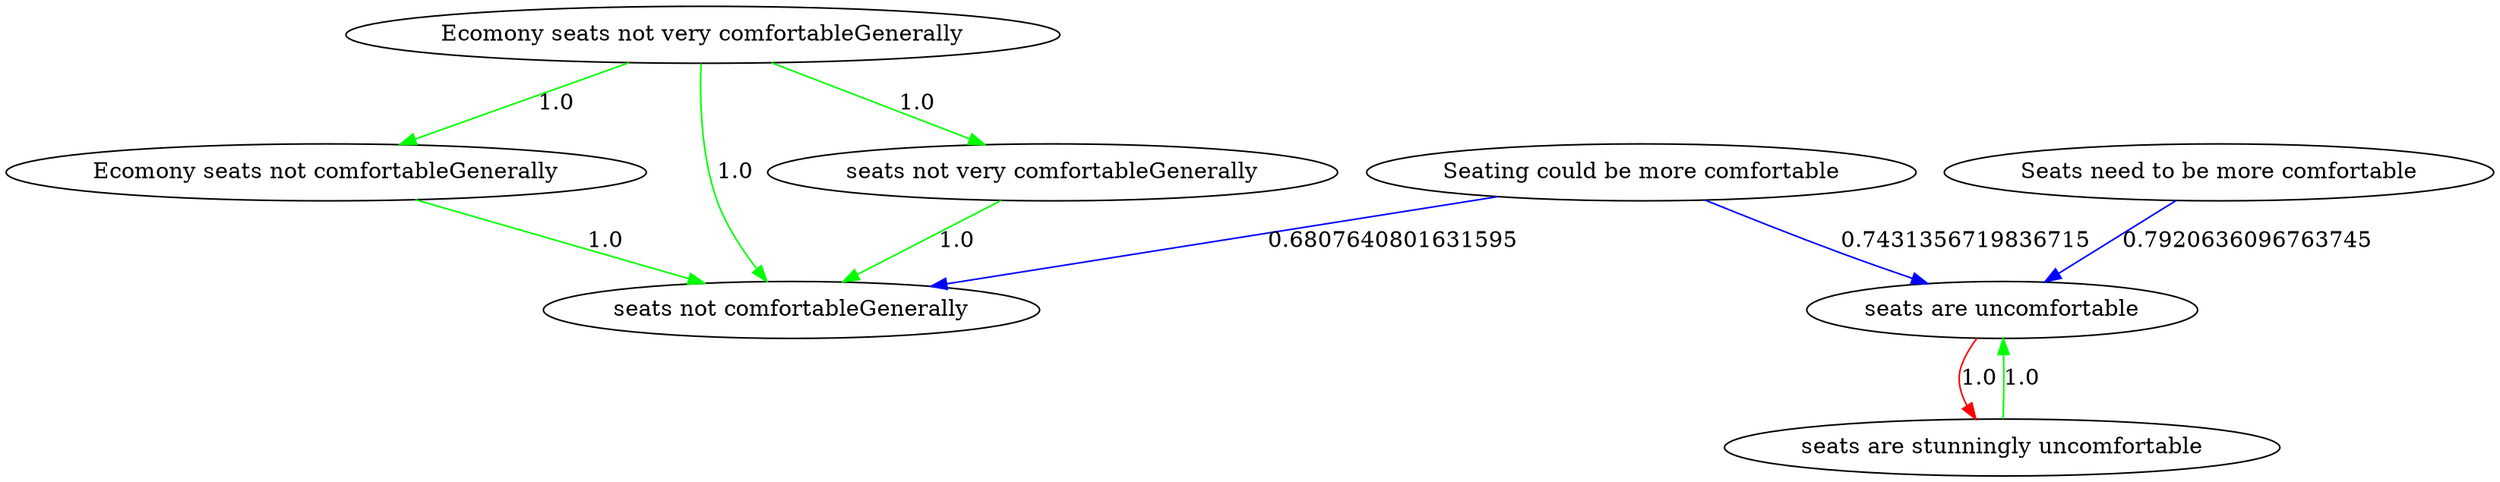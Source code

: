 digraph rawGraph {
"Ecomony seats not very comfortableGenerally";"Ecomony seats not comfortableGenerally";"seats not comfortableGenerally";"seats not very comfortableGenerally";"Seating could be more comfortable";"Seats need to be more comfortable";"seats are stunningly uncomfortable";"seats are uncomfortable";"Ecomony seats not very comfortableGenerally" -> "Ecomony seats not comfortableGenerally" [label=1.0] [color=green]
"Ecomony seats not comfortableGenerally" -> "seats not comfortableGenerally" [label=1.0] [color=green]
"Ecomony seats not very comfortableGenerally" -> "seats not very comfortableGenerally" [label=1.0] [color=green]
"seats not very comfortableGenerally" -> "seats not comfortableGenerally" [label=1.0] [color=green]
"Ecomony seats not very comfortableGenerally" -> "seats not comfortableGenerally" [label=1.0] [color=green]
"Seating could be more comfortable" -> "seats not comfortableGenerally" [label=0.6807640801631595] [color=blue]
"seats are stunningly uncomfortable" -> "seats are uncomfortable" [label=1.0] [color=green]
"seats are uncomfortable" -> "seats are stunningly uncomfortable" [label=1.0] [color=red]
"Seating could be more comfortable" -> "seats are uncomfortable" [label=0.7431356719836715] [color=blue]
"Seats need to be more comfortable" -> "seats are uncomfortable" [label=0.7920636096763745] [color=blue]
}